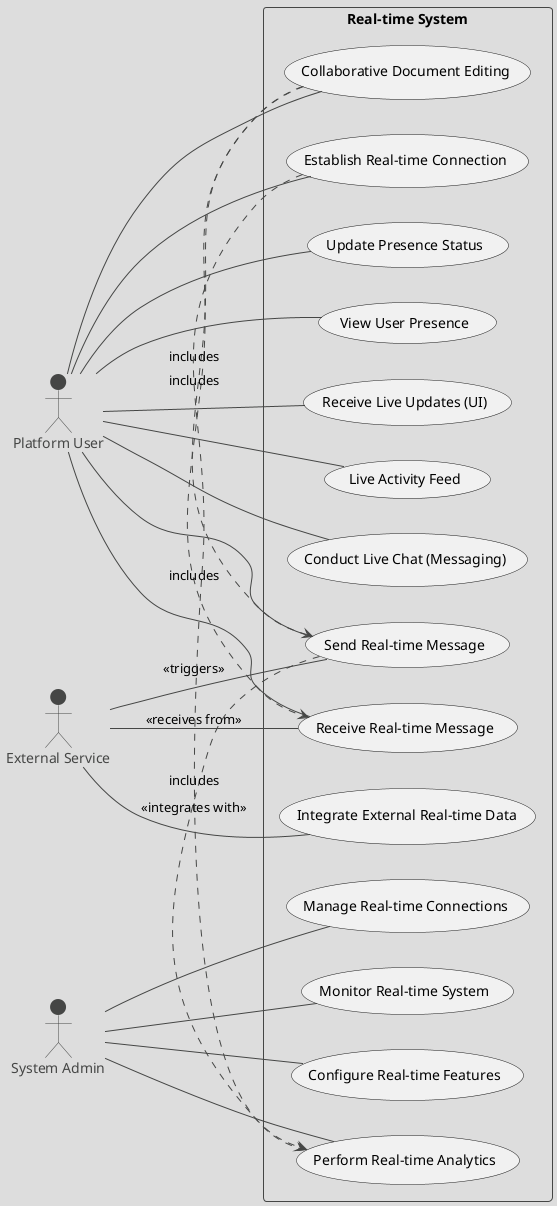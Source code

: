 @startuml
!theme toy

left to right direction

actor "Platform User" as User
actor "System Admin" as Admin
actor "External Service" as External

rectangle "Real-time System" {
  usecase "Establish Real-time Connection" as UC1
  usecase "Send Real-time Message" as UC2
  usecase "Receive Real-time Message" as UC3
  usecase "Update Presence Status" as UC4
  usecase "View User Presence" as UC5
  usecase "Collaborative Document Editing" as UC6
  usecase "Receive Live Updates (UI)" as UC7
  usecase "Live Activity Feed" as UC8
  usecase "Conduct Live Chat (Messaging)" as UC9
  usecase "Monitor Real-time System" as UC10
  usecase "Configure Real-time Features" as UC11
  usecase "Manage Real-time Connections" as UC12
  usecase "Integrate External Real-time Data" as UC13
  usecase "Perform Real-time Analytics" as UC14
}

User -- UC1
User -- UC2
User -- UC3
User -- UC4
User -- UC5
User -- UC6
User -- UC7
User -- UC8
User -- UC9

Admin -- UC10
Admin -- UC11
Admin -- UC12
Admin -- UC14

External -- UC2 : <<triggers>>
External -- UC3 : <<receives from>>
External -- UC13 : <<integrates with>>

UC6 .> UC2 : includes
UC6 .> UC3 : includes

UC1 .> UC14 : includes
UC2 .> UC14 : includes

@enduml